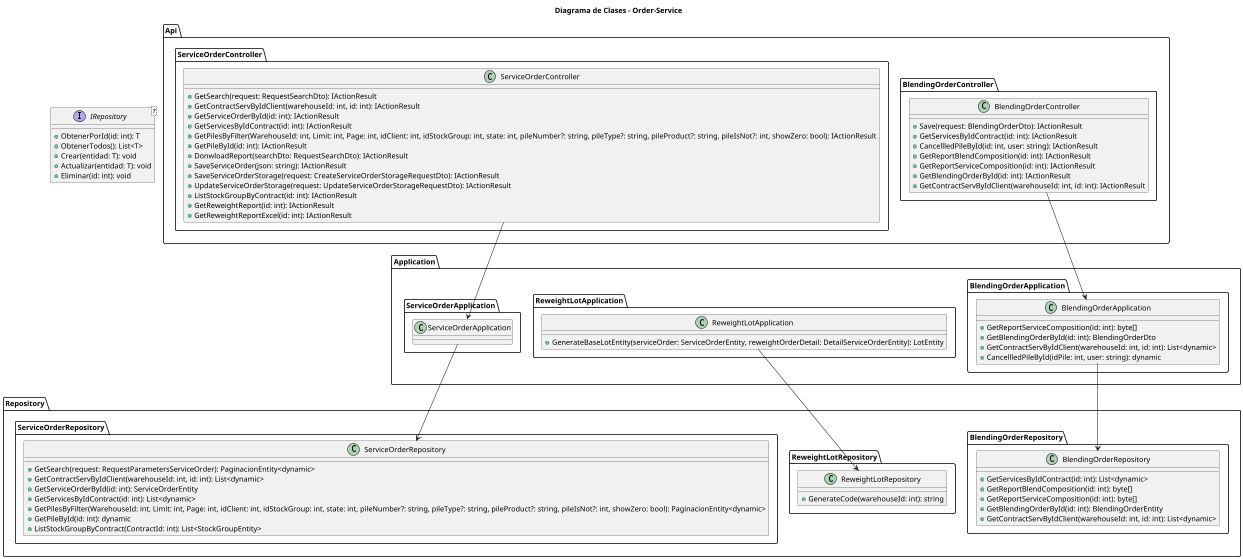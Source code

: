 @startuml "Diagrama de Clases - Arquitectura .NET Core con AD Auth"
title "Diagrama de Clases - Order-Service"
skinparam dpi 50
skinparam pageSize A3
 
package Api {
     package BlendingOrderController {
        class BlendingOrderController {
            + Save(request: BlendingOrderDto): IActionResult
            + GetServicesByIdContract(id: int): IActionResult
            + CancellledPileById(id: int, user: string): IActionResult
            + GetReportBlendComposition(id: int): IActionResult
            + GetReportServiceComposition(id: int): IActionResult
            + GetBlendingOrderById(id: int): IActionResult
            + GetContractServByIdClient(warehouseId: int, id: int): IActionResult
        }
    }  
 package ServiceOrderController {
        class ServiceOrderController {
            + GetSearch(request: RequestSearchDto): IActionResult
            + GetContractServByIdClient(warehouseId: int, id: int): IActionResult
            + GetServiceOrderById(id: int): IActionResult
            + GetServicesByIdContract(id: int): IActionResult
            + GetPilesByFilter(WarehouseId: int, Limit: int, Page: int, idClient: int, idStockGroup: int, state: int, pileNumber?: string, pileType?: string, pileProduct?: string, pileIsNot?: int, showZero: bool): IActionResult
            + GetPileById(id: int): IActionResult
            + DonwloadReport(searchDto: RequestSearchDto): IActionResult
            + SaveServiceOrder(json: string): IActionResult
            + SaveServiceOrderStorage(request: CreateServiceOrderStorageRequestDto): IActionResult
            + UpdateServiceOrderStorage(request: UpdateServiceOrderStorageRequestDto): IActionResult
            + ListStockGroupByContract(id: int): IActionResult
            + GetReweightReport(id: int): IActionResult
            + GetReweightReportExcel(id: int): IActionResult
        }
    }   

    
}
 
package Application {
    package BlendingOrderApplication {
        class BlendingOrderApplication {
            + GetReportServiceComposition(id: int): byte[]
            + GetBlendingOrderById(id: int): BlendingOrderDto
            + GetContractServByIdClient(warehouseId: int, id: int): List<dynamic>
            + CancellledPileById(idPile: int, user: string): dynamic
        }
    }   
package ReweightLotApplication {
        class ReweightLotApplication {
            + GenerateBaseLotEntity(serviceOrder: ServiceOrderEntity, reweightOrderDetail: DetailServiceOrderEntity): LotEntity
        }
    }
    
}
 
package Repository {
    package BlendingOrderRepository {
        class BlendingOrderRepository {
            + GetServicesByIdContract(id: int): List<dynamic>
            + GetReportBlendComposition(id: int): byte[]
            + GetReportServiceComposition(id: int): byte[]
            + GetBlendingOrderById(id: int): BlendingOrderEntity
            + GetContractServByIdClient(warehouseId: int, id: int): List<dynamic>
        }
    }

   package ServiceOrderRepository {
        class ServiceOrderRepository {
            + GetSearch(request: RequestParametersServiceOrder): PaginacionEntity<dynamic>
            + GetContractServByIdClient(warehouseId: int, id: int): List<dynamic>
            + GetServiceOrderById(id: int): ServiceOrderEntity
            + GetServicesByIdContract(id: int): List<dynamic>
            + GetPilesByFilter(WarehouseId: int, Limit: int, Page: int, idClient: int, idStockGroup: int, state: int, pileNumber?: string, pileType?: string, pileProduct?: string, pileIsNot?: int, showZero: bool): PaginacionEntity<dynamic>
            + GetPileById(id: int): dynamic
            + ListStockGroupByContract(ContractId: int): List<StockGroupEntity>
        }
    }

    package ReweightLotRepository {
        class ReweightLotRepository {
            + GenerateCode(warehouseId: int): string
        }
    }
}
 
' Interfaces de Repository
interface IRepository<T> {
    + ObtenerPorId(id: int): T
    + ObtenerTodos(): List<T>
    + Crear(entidad: T): void
    + Actualizar(entidad: T): void
    + Eliminar(id: int): void
}
 
Api.BlendingOrderController.BlendingOrderController --> Application.BlendingOrderApplication.BlendingOrderApplication
Application.BlendingOrderApplication.BlendingOrderApplication --> Repository.BlendingOrderRepository.BlendingOrderRepository
 
Api.ServiceOrderController.ServiceOrderController --> Application.ServiceOrderApplication.ServiceOrderApplication
Application.ServiceOrderApplication.ServiceOrderApplication --> Repository.ServiceOrderRepository.ServiceOrderRepository

Application.ReweightLotApplication.ReweightLotApplication --> Repository.ReweightLotRepository.ReweightLotRepository

 
@enduml
 